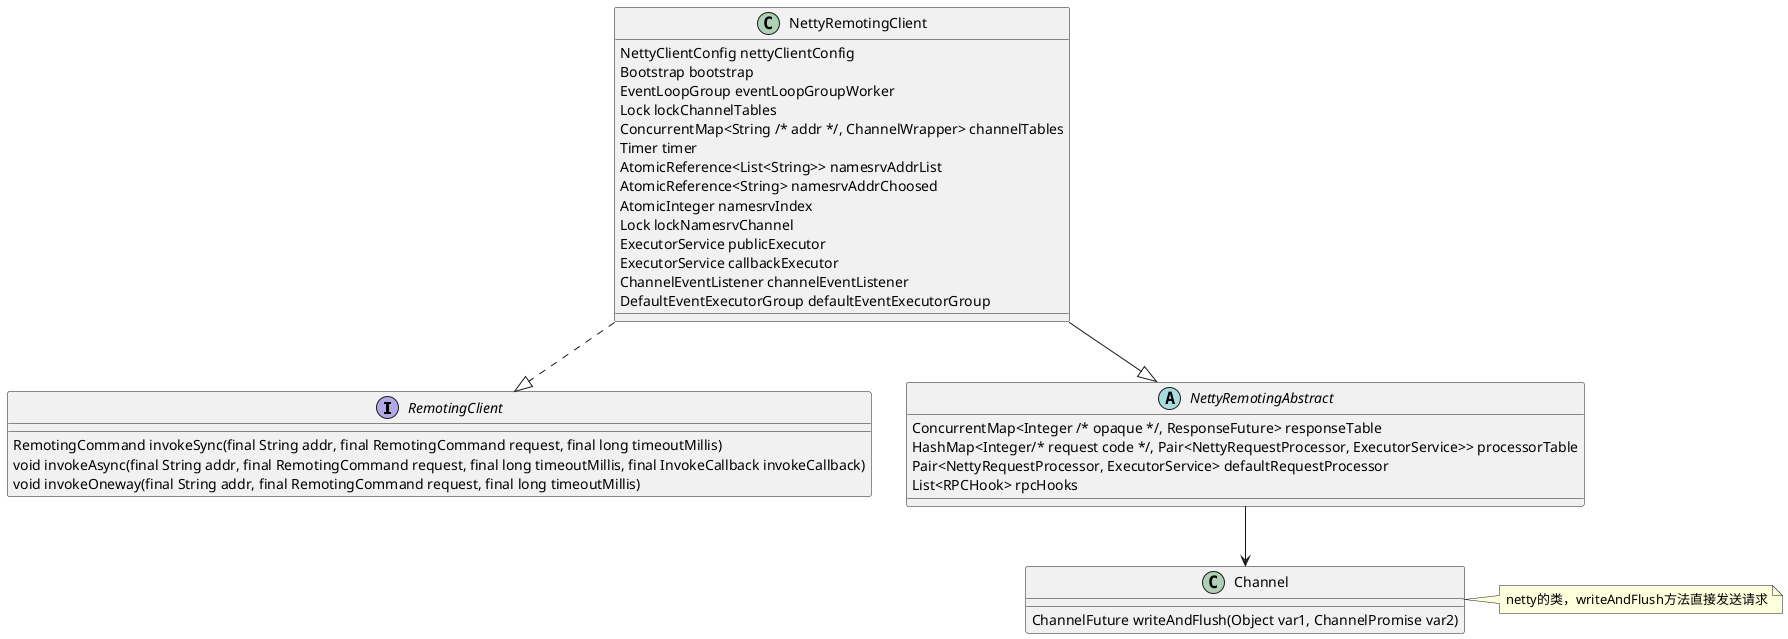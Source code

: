 @startuml

interface RemotingClient{

    RemotingCommand invokeSync(final String addr, final RemotingCommand request, final long timeoutMillis)
    void invokeAsync(final String addr, final RemotingCommand request, final long timeoutMillis, final InvokeCallback invokeCallback)
    void invokeOneway(final String addr, final RemotingCommand request, final long timeoutMillis)

}

abstract class NettyRemotingAbstract{
  ConcurrentMap<Integer /* opaque */, ResponseFuture> responseTable
  HashMap<Integer/* request code */, Pair<NettyRequestProcessor, ExecutorService>> processorTable
  Pair<NettyRequestProcessor, ExecutorService> defaultRequestProcessor
  List<RPCHook> rpcHooks
}

class Channel{
 ChannelFuture writeAndFlush(Object var1, ChannelPromise var2)
}
note right:netty的类，writeAndFlush方法直接发送请求
class NettyRemotingClient{
    NettyClientConfig nettyClientConfig
    Bootstrap bootstrap
    EventLoopGroup eventLoopGroupWorker
    Lock lockChannelTables
    ConcurrentMap<String /* addr */, ChannelWrapper> channelTables
    Timer timer
    AtomicReference<List<String>> namesrvAddrList
    AtomicReference<String> namesrvAddrChoosed
    AtomicInteger namesrvIndex
    Lock lockNamesrvChannel
    ExecutorService publicExecutor
    ExecutorService callbackExecutor
    ChannelEventListener channelEventListener
    DefaultEventExecutorGroup defaultEventExecutorGroup
}

NettyRemotingClient ..|>RemotingClient
NettyRemotingClient --|>NettyRemotingAbstract
NettyRemotingAbstract-->Channel
@enduml